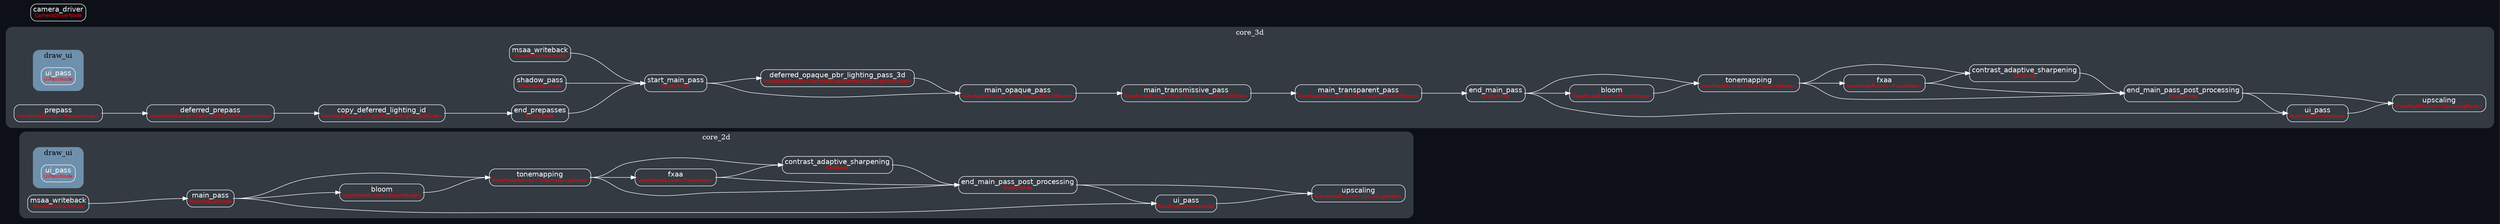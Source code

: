 digraph "RenderGraph" {
	"rankdir"="LR";
	"ranksep"="1.0";
	graph ["bgcolor"="#0d1117"];
	edge ["fontname"="Helvetica", "fontcolor"="white"];
	node ["shape"="plaintext", "fontname"="Helvetica", "fontcolor"="white"];
	subgraph "cluster_core_2d" {
		"label"="core_2d";
		"fontcolor"="red";
		graph ["style"="rounded,filled", "color"="#343a42", "fontcolor"="white"];
		subgraph "cluster_core_2d_draw_ui" {
			"label"="draw_ui";
			"fontcolor"="red";
			graph ["style"="rounded,filled", "color"="#6f90ad", "fontcolor"="black"];
			"_core_2d_draw_ui__core_2d_draw_uiui_pass" ["label"=<<TABLE STYLE="rounded"><TR><TD PORT="title" BORDER="0" COLSPAN="2">ui_pass<BR/><FONT COLOR="red" POINT-SIZE="10">UiPassNode</FONT></TD></TR></TABLE>>, "color"="white", "fillcolor"="white"]
		}
		
		"_core_2d__core_2dcontrast_adaptive_sharpening" ["label"=<<TABLE STYLE="rounded"><TR><TD PORT="title" BORDER="0" COLSPAN="2">contrast_adaptive_sharpening<BR/><FONT COLOR="red" POINT-SIZE="10">CASNode</FONT></TD></TR></TABLE>>, "color"="white", "fillcolor"="white"]
		"_core_2d__core_2dmain_pass" ["label"=<<TABLE STYLE="rounded"><TR><TD PORT="title" BORDER="0" COLSPAN="2">main_pass<BR/><FONT COLOR="red" POINT-SIZE="10">MainPass2dNode</FONT></TD></TR></TABLE>>, "color"="white", "fillcolor"="white"]
		"_core_2d__core_2dmsaa_writeback" ["label"=<<TABLE STYLE="rounded"><TR><TD PORT="title" BORDER="0" COLSPAN="2">msaa_writeback<BR/><FONT COLOR="red" POINT-SIZE="10">MsaaWritebackNode</FONT></TD></TR></TABLE>>, "color"="white", "fillcolor"="white"]
		"_core_2d__core_2dend_main_pass_post_processing" ["label"=<<TABLE STYLE="rounded"><TR><TD PORT="title" BORDER="0" COLSPAN="2">end_main_pass_post_processing<BR/><FONT COLOR="red" POINT-SIZE="10">EmptyNode</FONT></TD></TR></TABLE>>, "color"="white", "fillcolor"="white"]
		"_core_2d__core_2dui_pass" ["label"=<<TABLE STYLE="rounded"><TR><TD PORT="title" BORDER="0" COLSPAN="2">ui_pass<BR/><FONT COLOR="red" POINT-SIZE="10">RunGraphOnViewNode</FONT></TD></TR></TABLE>>, "color"="white", "fillcolor"="white"]
		"_core_2d__core_2dbloom" ["label"=<<TABLE STYLE="rounded"><TR><TD PORT="title" BORDER="0" COLSPAN="2">bloom<BR/><FONT COLOR="red" POINT-SIZE="10">ViewNodeRunner&lt;BloomNode&gt;</FONT></TD></TR></TABLE>>, "color"="white", "fillcolor"="white"]
		"_core_2d__core_2dfxaa" ["label"=<<TABLE STYLE="rounded"><TR><TD PORT="title" BORDER="0" COLSPAN="2">fxaa<BR/><FONT COLOR="red" POINT-SIZE="10">ViewNodeRunner&lt;FxaaNode&gt;</FONT></TD></TR></TABLE>>, "color"="white", "fillcolor"="white"]
		"_core_2d__core_2dtonemapping" ["label"=<<TABLE STYLE="rounded"><TR><TD PORT="title" BORDER="0" COLSPAN="2">tonemapping<BR/><FONT COLOR="red" POINT-SIZE="10">ViewNodeRunner&lt;TonemappingNode&gt;</FONT></TD></TR></TABLE>>, "color"="white", "fillcolor"="white"]
		"_core_2d__core_2dupscaling" ["label"=<<TABLE STYLE="rounded"><TR><TD PORT="title" BORDER="0" COLSPAN="2">upscaling<BR/><FONT COLOR="red" POINT-SIZE="10">ViewNodeRunner&lt;UpscalingNode&gt;</FONT></TD></TR></TABLE>>, "color"="white", "fillcolor"="white"]
		"_core_2d__core_2dtonemapping":"title:e" -> "_core_2d__core_2dcontrast_adaptive_sharpening":"title:w" ["color"="white"]
		"_core_2d__core_2dfxaa":"title:e" -> "_core_2d__core_2dcontrast_adaptive_sharpening":"title:w" ["color"="white"]
		"_core_2d__core_2dmsaa_writeback":"title:e" -> "_core_2d__core_2dmain_pass":"title:w" ["color"="white"]
		"_core_2d__core_2dtonemapping":"title:e" -> "_core_2d__core_2dend_main_pass_post_processing":"title:w" ["color"="white"]
		"_core_2d__core_2dfxaa":"title:e" -> "_core_2d__core_2dend_main_pass_post_processing":"title:w" ["color"="white"]
		"_core_2d__core_2dcontrast_adaptive_sharpening":"title:e" -> "_core_2d__core_2dend_main_pass_post_processing":"title:w" ["color"="white"]
		"_core_2d__core_2dmain_pass":"title:e" -> "_core_2d__core_2dui_pass":"title:w" ["color"="white"]
		"_core_2d__core_2dend_main_pass_post_processing":"title:e" -> "_core_2d__core_2dui_pass":"title:w" ["color"="white"]
		"_core_2d__core_2dmain_pass":"title:e" -> "_core_2d__core_2dbloom":"title:w" ["color"="white"]
		"_core_2d__core_2dtonemapping":"title:e" -> "_core_2d__core_2dfxaa":"title:w" ["color"="white"]
		"_core_2d__core_2dmain_pass":"title:e" -> "_core_2d__core_2dtonemapping":"title:w" ["color"="white"]
		"_core_2d__core_2dbloom":"title:e" -> "_core_2d__core_2dtonemapping":"title:w" ["color"="white"]
		"_core_2d__core_2dend_main_pass_post_processing":"title:e" -> "_core_2d__core_2dupscaling":"title:w" ["color"="white"]
		"_core_2d__core_2dui_pass":"title:e" -> "_core_2d__core_2dupscaling":"title:w" ["color"="white"]
	}
	
	subgraph "cluster_core_3d" {
		"label"="core_3d";
		"fontcolor"="red";
		graph ["style"="rounded,filled", "color"="#343a42", "fontcolor"="white"];
		subgraph "cluster_core_3d_draw_ui" {
			"label"="draw_ui";
			"fontcolor"="red";
			graph ["style"="rounded,filled", "color"="#6f90ad", "fontcolor"="black"];
			"_core_3d_draw_ui__core_3d_draw_uiui_pass" ["label"=<<TABLE STYLE="rounded"><TR><TD PORT="title" BORDER="0" COLSPAN="2">ui_pass<BR/><FONT COLOR="red" POINT-SIZE="10">UiPassNode</FONT></TD></TR></TABLE>>, "color"="white", "fillcolor"="white"]
		}
		
		"_core_3d__core_3dcontrast_adaptive_sharpening" ["label"=<<TABLE STYLE="rounded"><TR><TD PORT="title" BORDER="0" COLSPAN="2">contrast_adaptive_sharpening<BR/><FONT COLOR="red" POINT-SIZE="10">CASNode</FONT></TD></TR></TABLE>>, "color"="white", "fillcolor"="white"]
		"_core_3d__core_3dmsaa_writeback" ["label"=<<TABLE STYLE="rounded"><TR><TD PORT="title" BORDER="0" COLSPAN="2">msaa_writeback<BR/><FONT COLOR="red" POINT-SIZE="10">MsaaWritebackNode</FONT></TD></TR></TABLE>>, "color"="white", "fillcolor"="white"]
		"_core_3d__core_3dshadow_pass" ["label"=<<TABLE STYLE="rounded"><TR><TD PORT="title" BORDER="0" COLSPAN="2">shadow_pass<BR/><FONT COLOR="red" POINT-SIZE="10">ShadowPassNode</FONT></TD></TR></TABLE>>, "color"="white", "fillcolor"="white"]
		"_core_3d__core_3dend_main_pass" ["label"=<<TABLE STYLE="rounded"><TR><TD PORT="title" BORDER="0" COLSPAN="2">end_main_pass<BR/><FONT COLOR="red" POINT-SIZE="10">EmptyNode</FONT></TD></TR></TABLE>>, "color"="white", "fillcolor"="white"]
		"_core_3d__core_3dend_main_pass_post_processing" ["label"=<<TABLE STYLE="rounded"><TR><TD PORT="title" BORDER="0" COLSPAN="2">end_main_pass_post_processing<BR/><FONT COLOR="red" POINT-SIZE="10">EmptyNode</FONT></TD></TR></TABLE>>, "color"="white", "fillcolor"="white"]
		"_core_3d__core_3dend_prepasses" ["label"=<<TABLE STYLE="rounded"><TR><TD PORT="title" BORDER="0" COLSPAN="2">end_prepasses<BR/><FONT COLOR="red" POINT-SIZE="10">EmptyNode</FONT></TD></TR></TABLE>>, "color"="white", "fillcolor"="white"]
		"_core_3d__core_3dstart_main_pass" ["label"=<<TABLE STYLE="rounded"><TR><TD PORT="title" BORDER="0" COLSPAN="2">start_main_pass<BR/><FONT COLOR="red" POINT-SIZE="10">EmptyNode</FONT></TD></TR></TABLE>>, "color"="white", "fillcolor"="white"]
		"_core_3d__core_3dui_pass" ["label"=<<TABLE STYLE="rounded"><TR><TD PORT="title" BORDER="0" COLSPAN="2">ui_pass<BR/><FONT COLOR="red" POINT-SIZE="10">RunGraphOnViewNode</FONT></TD></TR></TABLE>>, "color"="white", "fillcolor"="white"]
		"_core_3d__core_3dbloom" ["label"=<<TABLE STYLE="rounded"><TR><TD PORT="title" BORDER="0" COLSPAN="2">bloom<BR/><FONT COLOR="red" POINT-SIZE="10">ViewNodeRunner&lt;BloomNode&gt;</FONT></TD></TR></TABLE>>, "color"="white", "fillcolor"="white"]
		"_core_3d__core_3dmain_opaque_pass" ["label"=<<TABLE STYLE="rounded"><TR><TD PORT="title" BORDER="0" COLSPAN="2">main_opaque_pass<BR/><FONT COLOR="red" POINT-SIZE="10">ViewNodeRunner&lt;MainOpaquePass3dNode&gt;</FONT></TD></TR></TABLE>>, "color"="white", "fillcolor"="white"]
		"_core_3d__core_3dmain_transmissive_pass" ["label"=<<TABLE STYLE="rounded"><TR><TD PORT="title" BORDER="0" COLSPAN="2">main_transmissive_pass<BR/><FONT COLOR="red" POINT-SIZE="10">ViewNodeRunner&lt;MainTransmissivePass3dNode&gt;</FONT></TD></TR></TABLE>>, "color"="white", "fillcolor"="white"]
		"_core_3d__core_3dmain_transparent_pass" ["label"=<<TABLE STYLE="rounded"><TR><TD PORT="title" BORDER="0" COLSPAN="2">main_transparent_pass<BR/><FONT COLOR="red" POINT-SIZE="10">ViewNodeRunner&lt;MainTransparentPass3dNode&gt;</FONT></TD></TR></TABLE>>, "color"="white", "fillcolor"="white"]
		"_core_3d__core_3dcopy_deferred_lighting_id" ["label"=<<TABLE STYLE="rounded"><TR><TD PORT="title" BORDER="0" COLSPAN="2">copy_deferred_lighting_id<BR/><FONT COLOR="red" POINT-SIZE="10">ViewNodeRunner&lt;CopyDeferredLightingIdNode&gt;</FONT></TD></TR></TABLE>>, "color"="white", "fillcolor"="white"]
		"_core_3d__core_3ddeferred_prepass" ["label"=<<TABLE STYLE="rounded"><TR><TD PORT="title" BORDER="0" COLSPAN="2">deferred_prepass<BR/><FONT COLOR="red" POINT-SIZE="10">ViewNodeRunner&lt;DeferredGBufferPrepassNode&gt;</FONT></TD></TR></TABLE>>, "color"="white", "fillcolor"="white"]
		"_core_3d__core_3dfxaa" ["label"=<<TABLE STYLE="rounded"><TR><TD PORT="title" BORDER="0" COLSPAN="2">fxaa<BR/><FONT COLOR="red" POINT-SIZE="10">ViewNodeRunner&lt;FxaaNode&gt;</FONT></TD></TR></TABLE>>, "color"="white", "fillcolor"="white"]
		"_core_3d__core_3dprepass" ["label"=<<TABLE STYLE="rounded"><TR><TD PORT="title" BORDER="0" COLSPAN="2">prepass<BR/><FONT COLOR="red" POINT-SIZE="10">ViewNodeRunner&lt;PrepassNode&gt;</FONT></TD></TR></TABLE>>, "color"="white", "fillcolor"="white"]
		"_core_3d__core_3dtonemapping" ["label"=<<TABLE STYLE="rounded"><TR><TD PORT="title" BORDER="0" COLSPAN="2">tonemapping<BR/><FONT COLOR="red" POINT-SIZE="10">ViewNodeRunner&lt;TonemappingNode&gt;</FONT></TD></TR></TABLE>>, "color"="white", "fillcolor"="white"]
		"_core_3d__core_3dupscaling" ["label"=<<TABLE STYLE="rounded"><TR><TD PORT="title" BORDER="0" COLSPAN="2">upscaling<BR/><FONT COLOR="red" POINT-SIZE="10">ViewNodeRunner&lt;UpscalingNode&gt;</FONT></TD></TR></TABLE>>, "color"="white", "fillcolor"="white"]
		"_core_3d__core_3ddeferred_opaque_pbr_lighting_pass_3d" ["label"=<<TABLE STYLE="rounded"><TR><TD PORT="title" BORDER="0" COLSPAN="2">deferred_opaque_pbr_lighting_pass_3d<BR/><FONT COLOR="red" POINT-SIZE="10">ViewNodeRunner&lt;DeferredOpaquePass3dPbrLightingNode&gt;</FONT></TD></TR></TABLE>>, "color"="white", "fillcolor"="white"]
		"_core_3d__core_3dtonemapping":"title:e" -> "_core_3d__core_3dcontrast_adaptive_sharpening":"title:w" ["color"="white"]
		"_core_3d__core_3dfxaa":"title:e" -> "_core_3d__core_3dcontrast_adaptive_sharpening":"title:w" ["color"="white"]
		"_core_3d__core_3dmain_transparent_pass":"title:e" -> "_core_3d__core_3dend_main_pass":"title:w" ["color"="white"]
		"_core_3d__core_3dtonemapping":"title:e" -> "_core_3d__core_3dend_main_pass_post_processing":"title:w" ["color"="white"]
		"_core_3d__core_3dfxaa":"title:e" -> "_core_3d__core_3dend_main_pass_post_processing":"title:w" ["color"="white"]
		"_core_3d__core_3dcontrast_adaptive_sharpening":"title:e" -> "_core_3d__core_3dend_main_pass_post_processing":"title:w" ["color"="white"]
		"_core_3d__core_3dcopy_deferred_lighting_id":"title:e" -> "_core_3d__core_3dend_prepasses":"title:w" ["color"="white"]
		"_core_3d__core_3dend_prepasses":"title:e" -> "_core_3d__core_3dstart_main_pass":"title:w" ["color"="white"]
		"_core_3d__core_3dmsaa_writeback":"title:e" -> "_core_3d__core_3dstart_main_pass":"title:w" ["color"="white"]
		"_core_3d__core_3dshadow_pass":"title:e" -> "_core_3d__core_3dstart_main_pass":"title:w" ["color"="white"]
		"_core_3d__core_3dend_main_pass":"title:e" -> "_core_3d__core_3dui_pass":"title:w" ["color"="white"]
		"_core_3d__core_3dend_main_pass_post_processing":"title:e" -> "_core_3d__core_3dui_pass":"title:w" ["color"="white"]
		"_core_3d__core_3dend_main_pass":"title:e" -> "_core_3d__core_3dbloom":"title:w" ["color"="white"]
		"_core_3d__core_3dstart_main_pass":"title:e" -> "_core_3d__core_3dmain_opaque_pass":"title:w" ["color"="white"]
		"_core_3d__core_3ddeferred_opaque_pbr_lighting_pass_3d":"title:e" -> "_core_3d__core_3dmain_opaque_pass":"title:w" ["color"="white"]
		"_core_3d__core_3dmain_opaque_pass":"title:e" -> "_core_3d__core_3dmain_transmissive_pass":"title:w" ["color"="white"]
		"_core_3d__core_3dmain_transmissive_pass":"title:e" -> "_core_3d__core_3dmain_transparent_pass":"title:w" ["color"="white"]
		"_core_3d__core_3ddeferred_prepass":"title:e" -> "_core_3d__core_3dcopy_deferred_lighting_id":"title:w" ["color"="white"]
		"_core_3d__core_3dprepass":"title:e" -> "_core_3d__core_3ddeferred_prepass":"title:w" ["color"="white"]
		"_core_3d__core_3dtonemapping":"title:e" -> "_core_3d__core_3dfxaa":"title:w" ["color"="white"]
		"_core_3d__core_3dend_main_pass":"title:e" -> "_core_3d__core_3dtonemapping":"title:w" ["color"="white"]
		"_core_3d__core_3dbloom":"title:e" -> "_core_3d__core_3dtonemapping":"title:w" ["color"="white"]
		"_core_3d__core_3dend_main_pass_post_processing":"title:e" -> "_core_3d__core_3dupscaling":"title:w" ["color"="white"]
		"_core_3d__core_3dui_pass":"title:e" -> "_core_3d__core_3dupscaling":"title:w" ["color"="white"]
		"_core_3d__core_3dstart_main_pass":"title:e" -> "_core_3d__core_3ddeferred_opaque_pbr_lighting_pass_3d":"title:w" ["color"="white"]
	}
	
	"_camera_driver" ["label"=<<TABLE STYLE="rounded"><TR><TD PORT="title" BORDER="0" COLSPAN="2">camera_driver<BR/><FONT COLOR="red" POINT-SIZE="10">CameraDriverNode</FONT></TD></TR></TABLE>>, "color"="white", "fillcolor"="white"]
}
